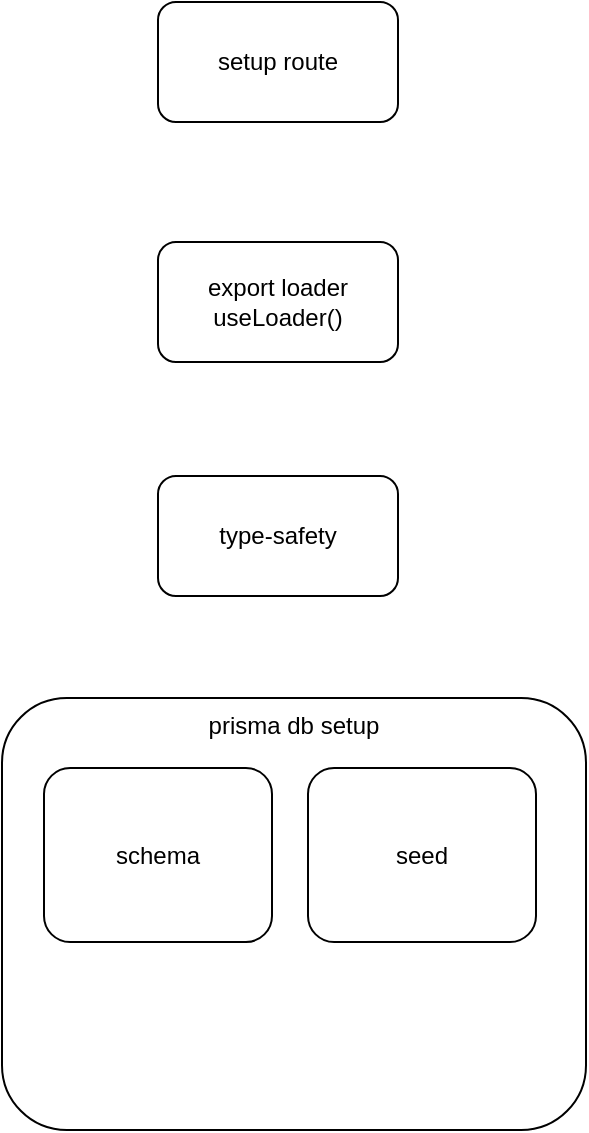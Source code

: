 <mxfile version="20.2.2" type="github">
  <diagram id="tx-EgkOs6txUjuiGDX3E" name="Page-1">
    <mxGraphModel dx="683" dy="426" grid="0" gridSize="10" guides="1" tooltips="1" connect="1" arrows="1" fold="1" page="0" pageScale="1" pageWidth="827" pageHeight="1169" math="0" shadow="0">
      <root>
        <mxCell id="0" />
        <mxCell id="1" parent="0" />
        <mxCell id="HzaMs9VLNogWFWMUmDYU-2" value="setup route" style="rounded=1;whiteSpace=wrap;html=1;" vertex="1" parent="1">
          <mxGeometry x="198" y="93" width="120" height="60" as="geometry" />
        </mxCell>
        <mxCell id="HzaMs9VLNogWFWMUmDYU-3" value="export loader&lt;br&gt;useLoader()" style="rounded=1;whiteSpace=wrap;html=1;" vertex="1" parent="1">
          <mxGeometry x="198" y="213" width="120" height="60" as="geometry" />
        </mxCell>
        <mxCell id="HzaMs9VLNogWFWMUmDYU-4" value="type-safety" style="rounded=1;whiteSpace=wrap;html=1;" vertex="1" parent="1">
          <mxGeometry x="198" y="330" width="120" height="60" as="geometry" />
        </mxCell>
        <mxCell id="HzaMs9VLNogWFWMUmDYU-5" value="prisma db setup" style="rounded=1;whiteSpace=wrap;html=1;verticalAlign=top;" vertex="1" parent="1">
          <mxGeometry x="120" y="441" width="292" height="216" as="geometry" />
        </mxCell>
        <mxCell id="HzaMs9VLNogWFWMUmDYU-6" value="schema" style="rounded=1;whiteSpace=wrap;html=1;" vertex="1" parent="1">
          <mxGeometry x="141" y="476" width="114" height="87" as="geometry" />
        </mxCell>
        <mxCell id="HzaMs9VLNogWFWMUmDYU-7" value="seed" style="rounded=1;whiteSpace=wrap;html=1;" vertex="1" parent="1">
          <mxGeometry x="273" y="476" width="114" height="87" as="geometry" />
        </mxCell>
      </root>
    </mxGraphModel>
  </diagram>
</mxfile>
